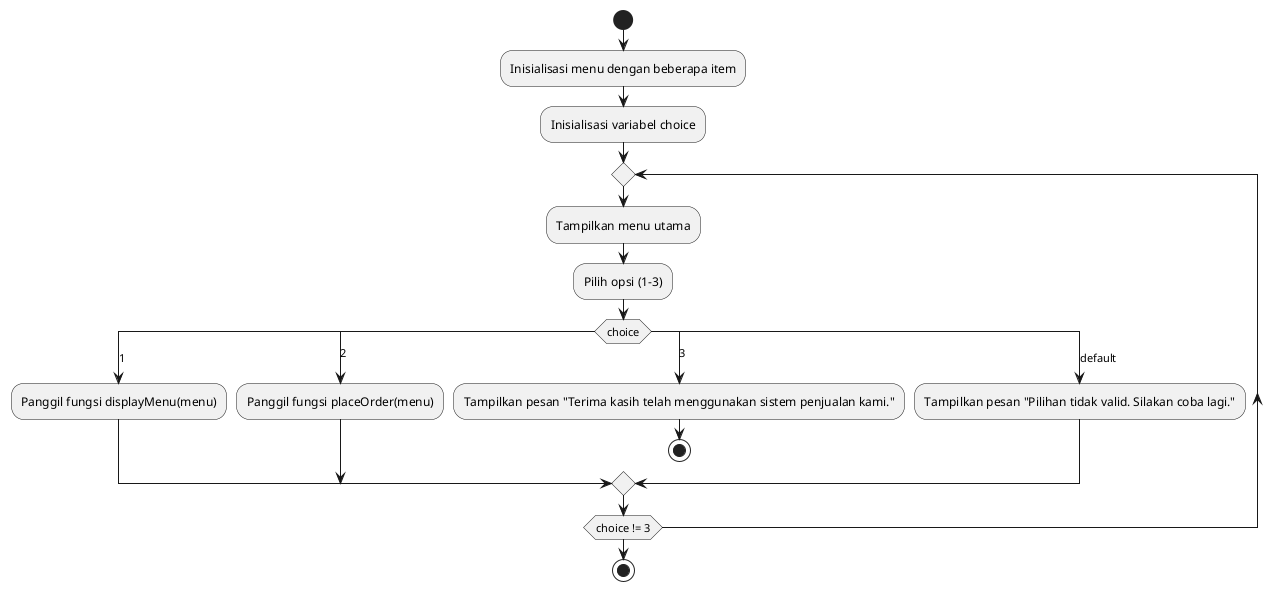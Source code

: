@startuml
start
:Inisialisasi menu dengan beberapa item;
:Inisialisasi variabel choice;

repeat
    :Tampilkan menu utama;
    :Pilih opsi (1-3);
    switch (choice)
        case (1)
            :Panggil fungsi displayMenu(menu);
        case (2)
            :Panggil fungsi placeOrder(menu);
        case (3)
            :Tampilkan pesan "Terima kasih telah menggunakan sistem penjualan kami.";
            stop
        case (default)
            :Tampilkan pesan "Pilihan tidak valid. Silakan coba lagi.";
    endswitch
repeat while (choice != 3)

stop
@enduml
